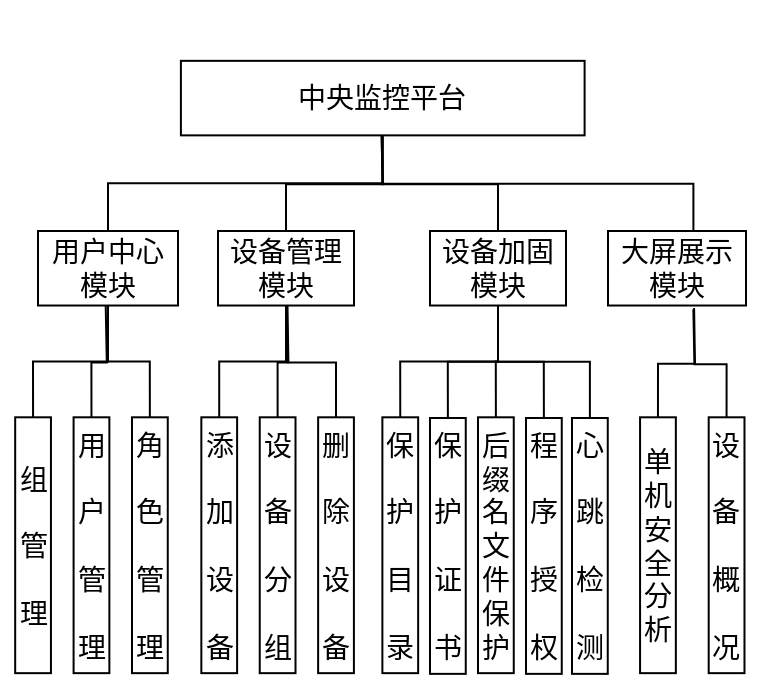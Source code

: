 <mxfile version="13.8.8" type="github">
  <diagram name="Page-1" id="19d8dcba-68ad-dc05-1034-9cf7b2a963f6">
    <mxGraphModel dx="972" dy="416" grid="0" gridSize="10" guides="0" tooltips="1" connect="1" arrows="0" fold="1" page="1" pageScale="1" pageWidth="413" pageHeight="583" background="#ffffff" math="0" shadow="0">
      <root>
        <mxCell id="0" />
        <mxCell id="1" parent="0" />
        <mxCell id="euBuzAmvhNaSO7vLQI_B-53" value="" style="group" parent="1" vertex="1" connectable="0">
          <mxGeometry x="18" y="27" width="380" height="349" as="geometry" />
        </mxCell>
        <mxCell id="euBuzAmvhNaSO7vLQI_B-51" value="" style="group" parent="euBuzAmvhNaSO7vLQI_B-53" vertex="1" connectable="0">
          <mxGeometry y="18" width="380" height="331" as="geometry" />
        </mxCell>
        <mxCell id="euBuzAmvhNaSO7vLQI_B-50" value="" style="group" parent="euBuzAmvhNaSO7vLQI_B-51" vertex="1" connectable="0">
          <mxGeometry width="380" height="331" as="geometry" />
        </mxCell>
        <mxCell id="euBuzAmvhNaSO7vLQI_B-49" value="" style="group" parent="euBuzAmvhNaSO7vLQI_B-50" vertex="1" connectable="0">
          <mxGeometry width="380" height="331" as="geometry" />
        </mxCell>
        <mxCell id="euBuzAmvhNaSO7vLQI_B-43" value="" style="group" parent="euBuzAmvhNaSO7vLQI_B-49" vertex="1" connectable="0">
          <mxGeometry width="380" height="331" as="geometry" />
        </mxCell>
        <mxCell id="euBuzAmvhNaSO7vLQI_B-1" value="&lt;font style=&quot;font-size: 14px&quot;&gt;中央监控平台&lt;/font&gt;" style="rounded=0;whiteSpace=wrap;html=1;" parent="euBuzAmvhNaSO7vLQI_B-43" vertex="1">
          <mxGeometry x="90.449" y="12.42" width="201.848" height="37.261" as="geometry" />
        </mxCell>
        <mxCell id="euBuzAmvhNaSO7vLQI_B-28" style="edgeStyle=orthogonalEdgeStyle;rounded=0;orthogonalLoop=1;jettySize=auto;html=1;exitX=0.5;exitY=0;exitDx=0;exitDy=0;endArrow=none;endFill=0;" parent="euBuzAmvhNaSO7vLQI_B-43" source="euBuzAmvhNaSO7vLQI_B-2" target="euBuzAmvhNaSO7vLQI_B-1" edge="1">
          <mxGeometry relative="1" as="geometry" />
        </mxCell>
        <mxCell id="euBuzAmvhNaSO7vLQI_B-2" value="&lt;font style=&quot;font-size: 14px&quot;&gt;用户中心模块&lt;/font&gt;" style="rounded=0;whiteSpace=wrap;html=1;" parent="euBuzAmvhNaSO7vLQI_B-43" vertex="1">
          <mxGeometry x="19" y="97.5" width="70" height="37.26" as="geometry" />
        </mxCell>
        <mxCell id="euBuzAmvhNaSO7vLQI_B-29" style="edgeStyle=orthogonalEdgeStyle;rounded=0;orthogonalLoop=1;jettySize=auto;html=1;exitX=0.5;exitY=0;exitDx=0;exitDy=0;endArrow=none;endFill=0;" parent="euBuzAmvhNaSO7vLQI_B-43" source="euBuzAmvhNaSO7vLQI_B-6" edge="1">
          <mxGeometry relative="1" as="geometry">
            <mxPoint x="190.825" y="49.681" as="targetPoint" />
          </mxGeometry>
        </mxCell>
        <mxCell id="euBuzAmvhNaSO7vLQI_B-6" value="&lt;font style=&quot;font-size: 14px&quot;&gt;设备管理模块&lt;/font&gt;" style="rounded=0;whiteSpace=wrap;html=1;" parent="euBuzAmvhNaSO7vLQI_B-43" vertex="1">
          <mxGeometry x="109" y="97.5" width="68" height="37.26" as="geometry" />
        </mxCell>
        <mxCell id="euBuzAmvhNaSO7vLQI_B-30" style="edgeStyle=orthogonalEdgeStyle;rounded=0;orthogonalLoop=1;jettySize=auto;html=1;exitX=0.5;exitY=0;exitDx=0;exitDy=0;endArrow=none;endFill=0;" parent="euBuzAmvhNaSO7vLQI_B-43" source="euBuzAmvhNaSO7vLQI_B-7" edge="1">
          <mxGeometry relative="1" as="geometry">
            <mxPoint x="190.825" y="49.681" as="targetPoint" />
          </mxGeometry>
        </mxCell>
        <mxCell id="tPV664_OcNk1uNrXSqDA-2" style="edgeStyle=orthogonalEdgeStyle;rounded=0;orthogonalLoop=1;jettySize=auto;html=1;exitX=0.5;exitY=1;exitDx=0;exitDy=0;endArrow=none;endFill=0;" edge="1" parent="euBuzAmvhNaSO7vLQI_B-43" source="euBuzAmvhNaSO7vLQI_B-7" target="tPV664_OcNk1uNrXSqDA-1">
          <mxGeometry relative="1" as="geometry" />
        </mxCell>
        <mxCell id="euBuzAmvhNaSO7vLQI_B-7" value="&lt;font style=&quot;font-size: 14px&quot;&gt;设备加固模块&lt;/font&gt;" style="rounded=0;whiteSpace=wrap;html=1;" parent="euBuzAmvhNaSO7vLQI_B-43" vertex="1">
          <mxGeometry x="215" y="97.5" width="68" height="37.26" as="geometry" />
        </mxCell>
        <mxCell id="euBuzAmvhNaSO7vLQI_B-8" value="&lt;font style=&quot;font-size: 14px&quot;&gt;大屏展示模块&lt;/font&gt;" style="rounded=0;whiteSpace=wrap;html=1;" parent="euBuzAmvhNaSO7vLQI_B-43" vertex="1">
          <mxGeometry x="304" y="97.5" width="69" height="37.26" as="geometry" />
        </mxCell>
        <mxCell id="euBuzAmvhNaSO7vLQI_B-26" style="edgeStyle=orthogonalEdgeStyle;rounded=0;orthogonalLoop=1;jettySize=auto;html=1;exitX=0.5;exitY=1;exitDx=0;exitDy=0;entryX=0.5;entryY=0;entryDx=0;entryDy=0;endArrow=none;endFill=0;" parent="euBuzAmvhNaSO7vLQI_B-43" source="euBuzAmvhNaSO7vLQI_B-1" target="euBuzAmvhNaSO7vLQI_B-8" edge="1">
          <mxGeometry relative="1" as="geometry">
            <Array as="points">
              <mxPoint x="191.19" y="73.901" />
              <mxPoint x="346.683" y="73.901" />
            </Array>
          </mxGeometry>
        </mxCell>
        <mxCell id="euBuzAmvhNaSO7vLQI_B-31" style="edgeStyle=orthogonalEdgeStyle;rounded=0;orthogonalLoop=1;jettySize=auto;html=1;exitX=0.5;exitY=0;exitDx=0;exitDy=0;entryX=0.5;entryY=1;entryDx=0;entryDy=0;endArrow=none;endFill=0;" parent="euBuzAmvhNaSO7vLQI_B-43" source="euBuzAmvhNaSO7vLQI_B-9" target="euBuzAmvhNaSO7vLQI_B-2" edge="1">
          <mxGeometry relative="1" as="geometry" />
        </mxCell>
        <mxCell id="euBuzAmvhNaSO7vLQI_B-9" value="&lt;span style=&quot;font-size: 14px&quot;&gt;组&lt;br&gt;&lt;br&gt;管&lt;br&gt;&lt;br&gt;理&lt;br&gt;&lt;/span&gt;" style="rounded=0;whiteSpace=wrap;html=1;" parent="euBuzAmvhNaSO7vLQI_B-43" vertex="1">
          <mxGeometry x="7.592" y="190.651" width="17.885" height="127.929" as="geometry" />
        </mxCell>
        <mxCell id="euBuzAmvhNaSO7vLQI_B-32" style="edgeStyle=orthogonalEdgeStyle;rounded=0;orthogonalLoop=1;jettySize=auto;html=1;exitX=0.5;exitY=0;exitDx=0;exitDy=0;endArrow=none;endFill=0;" parent="euBuzAmvhNaSO7vLQI_B-43" source="euBuzAmvhNaSO7vLQI_B-10" edge="1">
          <mxGeometry relative="1" as="geometry">
            <mxPoint x="52.853" y="134.76" as="targetPoint" />
          </mxGeometry>
        </mxCell>
        <mxCell id="euBuzAmvhNaSO7vLQI_B-10" value="&lt;span style=&quot;font-size: 14px&quot;&gt;用&lt;br&gt;&lt;br&gt;户&lt;br&gt;&lt;br&gt;管&lt;br&gt;&lt;br&gt;理&lt;br&gt;&lt;/span&gt;" style="rounded=0;whiteSpace=wrap;html=1;" parent="euBuzAmvhNaSO7vLQI_B-43" vertex="1">
          <mxGeometry x="36.793" y="190.651" width="17.885" height="127.929" as="geometry" />
        </mxCell>
        <mxCell id="euBuzAmvhNaSO7vLQI_B-33" style="edgeStyle=orthogonalEdgeStyle;rounded=0;orthogonalLoop=1;jettySize=auto;html=1;exitX=0.5;exitY=0;exitDx=0;exitDy=0;entryX=0.5;entryY=1;entryDx=0;entryDy=0;endArrow=none;endFill=0;" parent="euBuzAmvhNaSO7vLQI_B-43" source="euBuzAmvhNaSO7vLQI_B-11" target="euBuzAmvhNaSO7vLQI_B-2" edge="1">
          <mxGeometry relative="1" as="geometry" />
        </mxCell>
        <mxCell id="euBuzAmvhNaSO7vLQI_B-11" value="&lt;span style=&quot;font-size: 14px&quot;&gt;角&lt;br&gt;&lt;br&gt;色&lt;br&gt;&lt;br&gt;管&lt;br&gt;&lt;br&gt;理&lt;br&gt;&lt;/span&gt;" style="rounded=0;whiteSpace=wrap;html=1;" parent="euBuzAmvhNaSO7vLQI_B-43" vertex="1">
          <mxGeometry x="65.993" y="190.651" width="17.885" height="127.929" as="geometry" />
        </mxCell>
        <mxCell id="euBuzAmvhNaSO7vLQI_B-34" style="edgeStyle=orthogonalEdgeStyle;rounded=0;orthogonalLoop=1;jettySize=auto;html=1;exitX=0.5;exitY=0;exitDx=0;exitDy=0;entryX=0.5;entryY=1;entryDx=0;entryDy=0;endArrow=none;endFill=0;" parent="euBuzAmvhNaSO7vLQI_B-43" source="euBuzAmvhNaSO7vLQI_B-13" target="euBuzAmvhNaSO7vLQI_B-6" edge="1">
          <mxGeometry relative="1" as="geometry" />
        </mxCell>
        <mxCell id="euBuzAmvhNaSO7vLQI_B-13" value="&lt;span style=&quot;font-size: 14px&quot;&gt;&lt;br&gt;添&lt;br&gt;&lt;br&gt;加&lt;br&gt;&lt;br&gt;设&lt;br&gt;&lt;br&gt;备&lt;br&gt;&lt;br&gt;&lt;/span&gt;" style="rounded=0;whiteSpace=wrap;html=1;" parent="euBuzAmvhNaSO7vLQI_B-43" vertex="1">
          <mxGeometry x="100.669" y="190.651" width="17.885" height="127.929" as="geometry" />
        </mxCell>
        <mxCell id="euBuzAmvhNaSO7vLQI_B-35" style="edgeStyle=orthogonalEdgeStyle;rounded=0;orthogonalLoop=1;jettySize=auto;html=1;exitX=0.5;exitY=0;exitDx=0;exitDy=0;endArrow=none;endFill=0;" parent="euBuzAmvhNaSO7vLQI_B-43" source="euBuzAmvhNaSO7vLQI_B-14" edge="1">
          <mxGeometry relative="1" as="geometry">
            <mxPoint x="143.374" y="134.76" as="targetPoint" />
          </mxGeometry>
        </mxCell>
        <mxCell id="euBuzAmvhNaSO7vLQI_B-14" value="&lt;span style=&quot;font-size: 14px&quot;&gt;设&lt;br&gt;&lt;br&gt;备&lt;br&gt;&lt;br&gt;分&lt;br&gt;&lt;br&gt;组&lt;br&gt;&lt;/span&gt;" style="rounded=0;whiteSpace=wrap;html=1;" parent="euBuzAmvhNaSO7vLQI_B-43" vertex="1">
          <mxGeometry x="129.869" y="190.651" width="17.885" height="127.929" as="geometry" />
        </mxCell>
        <mxCell id="euBuzAmvhNaSO7vLQI_B-36" style="edgeStyle=orthogonalEdgeStyle;rounded=0;orthogonalLoop=1;jettySize=auto;html=1;exitX=0.5;exitY=0;exitDx=0;exitDy=0;endArrow=none;endFill=0;" parent="euBuzAmvhNaSO7vLQI_B-43" source="euBuzAmvhNaSO7vLQI_B-15" edge="1">
          <mxGeometry relative="1" as="geometry">
            <mxPoint x="143.739" y="134.76" as="targetPoint" />
          </mxGeometry>
        </mxCell>
        <mxCell id="euBuzAmvhNaSO7vLQI_B-15" value="&lt;span style=&quot;font-size: 14px&quot;&gt;删&lt;br&gt;&lt;br&gt;除&lt;br&gt;&lt;br&gt;设&lt;br&gt;&lt;br&gt;备&lt;br&gt;&lt;/span&gt;" style="rounded=0;whiteSpace=wrap;html=1;" parent="euBuzAmvhNaSO7vLQI_B-43" vertex="1">
          <mxGeometry x="159.07" y="190.651" width="17.885" height="127.929" as="geometry" />
        </mxCell>
        <mxCell id="euBuzAmvhNaSO7vLQI_B-37" style="edgeStyle=orthogonalEdgeStyle;rounded=0;orthogonalLoop=1;jettySize=auto;html=1;exitX=0.5;exitY=0;exitDx=0;exitDy=0;endArrow=none;endFill=0;" parent="euBuzAmvhNaSO7vLQI_B-43" source="euBuzAmvhNaSO7vLQI_B-16" target="euBuzAmvhNaSO7vLQI_B-7" edge="1">
          <mxGeometry relative="1" as="geometry" />
        </mxCell>
        <mxCell id="euBuzAmvhNaSO7vLQI_B-16" value="&lt;span style=&quot;font-size: 14px&quot;&gt;保&lt;br&gt;&lt;br&gt;护&lt;br&gt;&lt;br&gt;目&lt;br&gt;&lt;br&gt;录&lt;br&gt;&lt;/span&gt;" style="rounded=0;whiteSpace=wrap;html=1;" parent="euBuzAmvhNaSO7vLQI_B-43" vertex="1">
          <mxGeometry x="191.19" y="190.651" width="17.885" height="127.929" as="geometry" />
        </mxCell>
        <mxCell id="euBuzAmvhNaSO7vLQI_B-38" style="edgeStyle=orthogonalEdgeStyle;rounded=0;orthogonalLoop=1;jettySize=auto;html=1;exitX=0.5;exitY=0;exitDx=0;exitDy=0;entryX=0.5;entryY=1;entryDx=0;entryDy=0;endArrow=none;endFill=0;" parent="euBuzAmvhNaSO7vLQI_B-43" source="euBuzAmvhNaSO7vLQI_B-17" target="euBuzAmvhNaSO7vLQI_B-7" edge="1">
          <mxGeometry relative="1" as="geometry" />
        </mxCell>
        <mxCell id="euBuzAmvhNaSO7vLQI_B-17" value="&lt;span style=&quot;font-size: 14px&quot;&gt;保&lt;br&gt;&lt;br&gt;护&lt;br&gt;&lt;br&gt;证&lt;br&gt;&lt;br&gt;书&lt;br&gt;&lt;/span&gt;" style="rounded=0;whiteSpace=wrap;html=1;" parent="euBuzAmvhNaSO7vLQI_B-43" vertex="1">
          <mxGeometry x="214.996" y="191.001" width="17.885" height="127.929" as="geometry" />
        </mxCell>
        <mxCell id="euBuzAmvhNaSO7vLQI_B-39" style="edgeStyle=orthogonalEdgeStyle;rounded=0;orthogonalLoop=1;jettySize=auto;html=1;exitX=0.5;exitY=0;exitDx=0;exitDy=0;entryX=0.5;entryY=1;entryDx=0;entryDy=0;endArrow=none;endFill=0;" parent="euBuzAmvhNaSO7vLQI_B-43" source="euBuzAmvhNaSO7vLQI_B-18" target="euBuzAmvhNaSO7vLQI_B-7" edge="1">
          <mxGeometry relative="1" as="geometry" />
        </mxCell>
        <mxCell id="euBuzAmvhNaSO7vLQI_B-18" value="&lt;span style=&quot;font-size: 14px&quot;&gt;后&lt;br&gt;缀&lt;br&gt;名&lt;br&gt;文&lt;br&gt;件&lt;br&gt;保&lt;br&gt;护&lt;br&gt;&lt;/span&gt;" style="rounded=0;whiteSpace=wrap;html=1;" parent="euBuzAmvhNaSO7vLQI_B-43" vertex="1">
          <mxGeometry x="238.996" y="190.651" width="17.885" height="127.929" as="geometry" />
        </mxCell>
        <mxCell id="euBuzAmvhNaSO7vLQI_B-40" style="edgeStyle=orthogonalEdgeStyle;rounded=0;orthogonalLoop=1;jettySize=auto;html=1;exitX=0.5;exitY=0;exitDx=0;exitDy=0;entryX=0.5;entryY=1;entryDx=0;entryDy=0;endArrow=none;endFill=0;" parent="euBuzAmvhNaSO7vLQI_B-43" source="euBuzAmvhNaSO7vLQI_B-19" target="euBuzAmvhNaSO7vLQI_B-7" edge="1">
          <mxGeometry relative="1" as="geometry" />
        </mxCell>
        <mxCell id="euBuzAmvhNaSO7vLQI_B-19" value="&lt;span style=&quot;font-size: 14px&quot;&gt;程&lt;br&gt;&lt;br&gt;序&lt;br&gt;&lt;br&gt;授&lt;br&gt;&lt;br&gt;权&lt;br&gt;&lt;/span&gt;" style="rounded=0;whiteSpace=wrap;html=1;" parent="euBuzAmvhNaSO7vLQI_B-43" vertex="1">
          <mxGeometry x="262.997" y="191.001" width="17.885" height="127.929" as="geometry" />
        </mxCell>
        <mxCell id="euBuzAmvhNaSO7vLQI_B-41" style="edgeStyle=orthogonalEdgeStyle;rounded=0;orthogonalLoop=1;jettySize=auto;html=1;exitX=0.5;exitY=0;exitDx=0;exitDy=0;endArrow=none;endFill=0;" parent="euBuzAmvhNaSO7vLQI_B-43" source="euBuzAmvhNaSO7vLQI_B-20" edge="1">
          <mxGeometry relative="1" as="geometry">
            <mxPoint x="347.048" y="136.002" as="targetPoint" />
          </mxGeometry>
        </mxCell>
        <mxCell id="euBuzAmvhNaSO7vLQI_B-20" value="&lt;span style=&quot;font-size: 14px&quot;&gt;单&lt;br&gt;机&lt;br&gt;安&lt;br&gt;全&lt;br&gt;分&lt;br&gt;析&lt;br&gt;&lt;/span&gt;" style="rounded=0;whiteSpace=wrap;html=1;" parent="euBuzAmvhNaSO7vLQI_B-43" vertex="1">
          <mxGeometry x="320.037" y="190.651" width="17.885" height="127.929" as="geometry" />
        </mxCell>
        <mxCell id="euBuzAmvhNaSO7vLQI_B-42" style="edgeStyle=orthogonalEdgeStyle;rounded=0;orthogonalLoop=1;jettySize=auto;html=1;exitX=0.5;exitY=0;exitDx=0;exitDy=0;endArrow=none;endFill=0;" parent="euBuzAmvhNaSO7vLQI_B-43" source="euBuzAmvhNaSO7vLQI_B-21" edge="1">
          <mxGeometry relative="1" as="geometry">
            <mxPoint x="346.683" y="136.623" as="targetPoint" />
          </mxGeometry>
        </mxCell>
        <mxCell id="euBuzAmvhNaSO7vLQI_B-21" value="&lt;span style=&quot;font-size: 14px&quot;&gt;设&lt;br&gt;&lt;br&gt;备&lt;br&gt;&lt;br&gt;概&lt;br&gt;&lt;br&gt;况&lt;br&gt;&lt;/span&gt;" style="rounded=0;whiteSpace=wrap;html=1;" parent="euBuzAmvhNaSO7vLQI_B-43" vertex="1">
          <mxGeometry x="354.348" y="190.651" width="17.885" height="127.929" as="geometry" />
        </mxCell>
        <mxCell id="tPV664_OcNk1uNrXSqDA-1" value="&lt;span style=&quot;font-size: 14px&quot;&gt;心&lt;br&gt;&lt;br&gt;跳&lt;br&gt;&lt;br&gt;检&lt;br&gt;&lt;br&gt;测&lt;br&gt;&lt;/span&gt;" style="rounded=0;whiteSpace=wrap;html=1;" vertex="1" parent="euBuzAmvhNaSO7vLQI_B-43">
          <mxGeometry x="285.997" y="191.001" width="17.885" height="127.929" as="geometry" />
        </mxCell>
      </root>
    </mxGraphModel>
  </diagram>
</mxfile>
